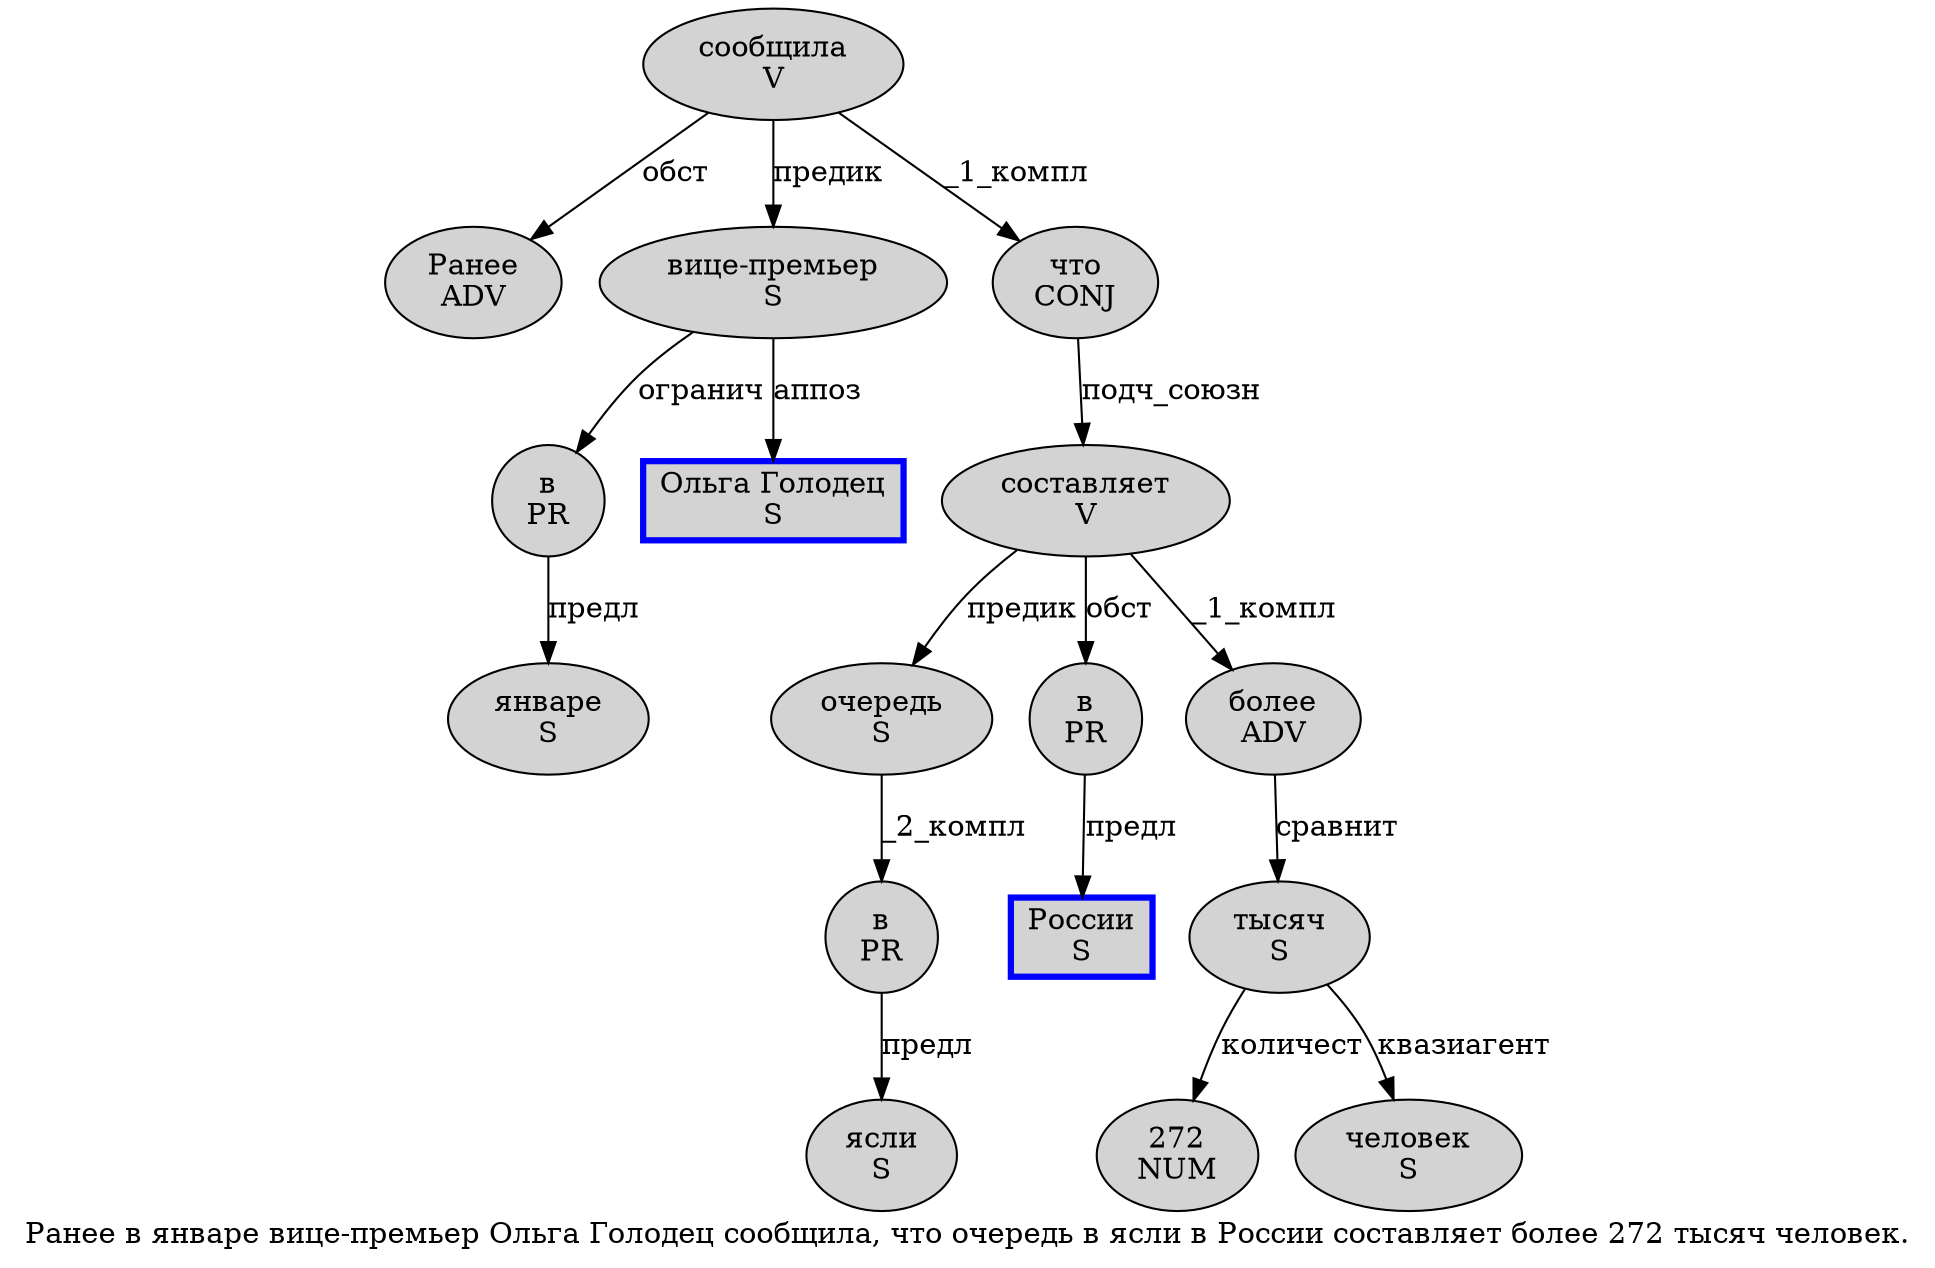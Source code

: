 digraph SENTENCE_789 {
	graph [label="Ранее в январе вице-премьер Ольга Голодец сообщила, что очередь в ясли в России составляет более 272 тысяч человек."]
	node [style=filled]
		0 [label="Ранее
ADV" color="" fillcolor=lightgray penwidth=1 shape=ellipse]
		1 [label="в
PR" color="" fillcolor=lightgray penwidth=1 shape=ellipse]
		2 [label="январе
S" color="" fillcolor=lightgray penwidth=1 shape=ellipse]
		3 [label="вице-премьер
S" color="" fillcolor=lightgray penwidth=1 shape=ellipse]
		4 [label="Ольга Голодец
S" color=blue fillcolor=lightgray penwidth=3 shape=box]
		5 [label="сообщила
V" color="" fillcolor=lightgray penwidth=1 shape=ellipse]
		7 [label="что
CONJ" color="" fillcolor=lightgray penwidth=1 shape=ellipse]
		8 [label="очередь
S" color="" fillcolor=lightgray penwidth=1 shape=ellipse]
		9 [label="в
PR" color="" fillcolor=lightgray penwidth=1 shape=ellipse]
		10 [label="ясли
S" color="" fillcolor=lightgray penwidth=1 shape=ellipse]
		11 [label="в
PR" color="" fillcolor=lightgray penwidth=1 shape=ellipse]
		12 [label="России
S" color=blue fillcolor=lightgray penwidth=3 shape=box]
		13 [label="составляет
V" color="" fillcolor=lightgray penwidth=1 shape=ellipse]
		14 [label="более
ADV" color="" fillcolor=lightgray penwidth=1 shape=ellipse]
		15 [label="272
NUM" color="" fillcolor=lightgray penwidth=1 shape=ellipse]
		16 [label="тысяч
S" color="" fillcolor=lightgray penwidth=1 shape=ellipse]
		17 [label="человек
S" color="" fillcolor=lightgray penwidth=1 shape=ellipse]
			1 -> 2 [label="предл"]
			9 -> 10 [label="предл"]
			13 -> 8 [label="предик"]
			13 -> 11 [label="обст"]
			13 -> 14 [label="_1_компл"]
			8 -> 9 [label="_2_компл"]
			7 -> 13 [label="подч_союзн"]
			11 -> 12 [label="предл"]
			3 -> 1 [label="огранич"]
			3 -> 4 [label="аппоз"]
			5 -> 0 [label="обст"]
			5 -> 3 [label="предик"]
			5 -> 7 [label="_1_компл"]
			14 -> 16 [label="сравнит"]
			16 -> 15 [label="количест"]
			16 -> 17 [label="квазиагент"]
}